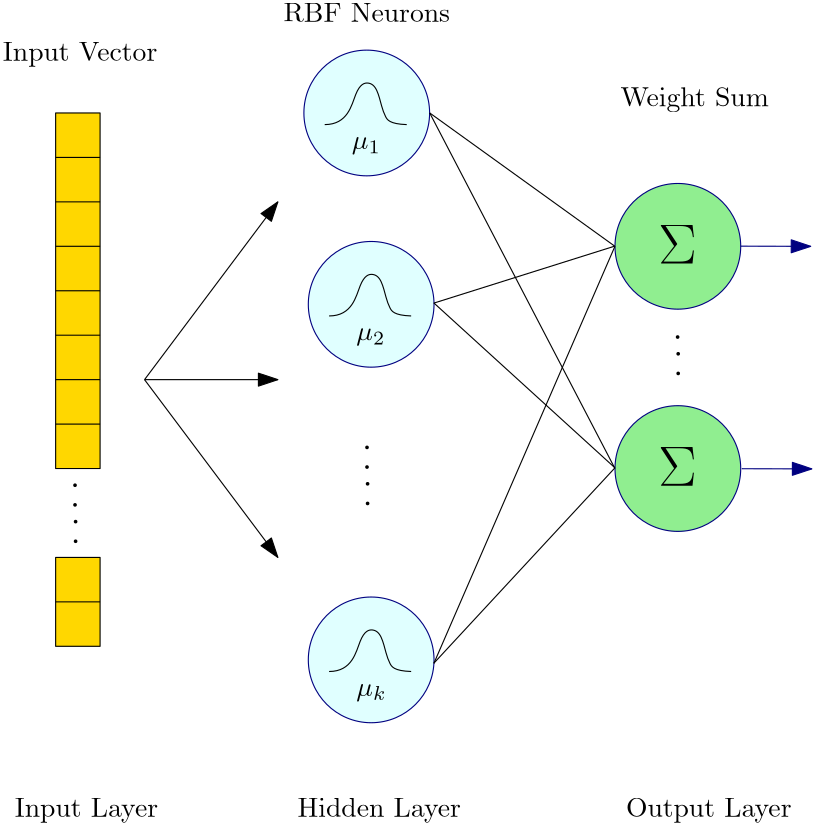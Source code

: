 <?xml version="1.0"?>
<!DOCTYPE ipe SYSTEM "ipe.dtd">
<ipe version="70218" creator="Ipe 7.2.26">
<info created="D:20230408084302" modified="D:20230408104047"/>
<ipestyle name="basic">
<symbol name="arrow/arc(spx)">
<path stroke="sym-stroke" fill="sym-stroke" pen="sym-pen">
0 0 m
-1 0.333 l
-1 -0.333 l
h
</path>
</symbol>
<symbol name="arrow/farc(spx)">
<path stroke="sym-stroke" fill="white" pen="sym-pen">
0 0 m
-1 0.333 l
-1 -0.333 l
h
</path>
</symbol>
<symbol name="arrow/ptarc(spx)">
<path stroke="sym-stroke" fill="sym-stroke" pen="sym-pen">
0 0 m
-1 0.333 l
-0.8 0 l
-1 -0.333 l
h
</path>
</symbol>
<symbol name="arrow/fptarc(spx)">
<path stroke="sym-stroke" fill="white" pen="sym-pen">
0 0 m
-1 0.333 l
-0.8 0 l
-1 -0.333 l
h
</path>
</symbol>
<symbol name="mark/circle(sx)" transformations="translations">
<path fill="sym-stroke">
0.6 0 0 0.6 0 0 e
0.4 0 0 0.4 0 0 e
</path>
</symbol>
<symbol name="mark/disk(sx)" transformations="translations">
<path fill="sym-stroke">
0.6 0 0 0.6 0 0 e
</path>
</symbol>
<symbol name="mark/fdisk(sfx)" transformations="translations">
<group>
<path fill="sym-fill">
0.5 0 0 0.5 0 0 e
</path>
<path fill="sym-stroke" fillrule="eofill">
0.6 0 0 0.6 0 0 e
0.4 0 0 0.4 0 0 e
</path>
</group>
</symbol>
<symbol name="mark/box(sx)" transformations="translations">
<path fill="sym-stroke" fillrule="eofill">
-0.6 -0.6 m
0.6 -0.6 l
0.6 0.6 l
-0.6 0.6 l
h
-0.4 -0.4 m
0.4 -0.4 l
0.4 0.4 l
-0.4 0.4 l
h
</path>
</symbol>
<symbol name="mark/square(sx)" transformations="translations">
<path fill="sym-stroke">
-0.6 -0.6 m
0.6 -0.6 l
0.6 0.6 l
-0.6 0.6 l
h
</path>
</symbol>
<symbol name="mark/fsquare(sfx)" transformations="translations">
<group>
<path fill="sym-fill">
-0.5 -0.5 m
0.5 -0.5 l
0.5 0.5 l
-0.5 0.5 l
h
</path>
<path fill="sym-stroke" fillrule="eofill">
-0.6 -0.6 m
0.6 -0.6 l
0.6 0.6 l
-0.6 0.6 l
h
-0.4 -0.4 m
0.4 -0.4 l
0.4 0.4 l
-0.4 0.4 l
h
</path>
</group>
</symbol>
<symbol name="mark/cross(sx)" transformations="translations">
<group>
<path fill="sym-stroke">
-0.43 -0.57 m
0.57 0.43 l
0.43 0.57 l
-0.57 -0.43 l
h
</path>
<path fill="sym-stroke">
-0.43 0.57 m
0.57 -0.43 l
0.43 -0.57 l
-0.57 0.43 l
h
</path>
</group>
</symbol>
<symbol name="arrow/fnormal(spx)">
<path stroke="sym-stroke" fill="white" pen="sym-pen">
0 0 m
-1 0.333 l
-1 -0.333 l
h
</path>
</symbol>
<symbol name="arrow/pointed(spx)">
<path stroke="sym-stroke" fill="sym-stroke" pen="sym-pen">
0 0 m
-1 0.333 l
-0.8 0 l
-1 -0.333 l
h
</path>
</symbol>
<symbol name="arrow/fpointed(spx)">
<path stroke="sym-stroke" fill="white" pen="sym-pen">
0 0 m
-1 0.333 l
-0.8 0 l
-1 -0.333 l
h
</path>
</symbol>
<symbol name="arrow/linear(spx)">
<path stroke="sym-stroke" pen="sym-pen">
-1 0.333 m
0 0 l
-1 -0.333 l
</path>
</symbol>
<symbol name="arrow/fdouble(spx)">
<path stroke="sym-stroke" fill="white" pen="sym-pen">
0 0 m
-1 0.333 l
-1 -0.333 l
h
-1 0 m
-2 0.333 l
-2 -0.333 l
h
</path>
</symbol>
<symbol name="arrow/double(spx)">
<path stroke="sym-stroke" fill="sym-stroke" pen="sym-pen">
0 0 m
-1 0.333 l
-1 -0.333 l
h
-1 0 m
-2 0.333 l
-2 -0.333 l
h
</path>
</symbol>
<symbol name="arrow/mid-normal(spx)">
<path stroke="sym-stroke" fill="sym-stroke" pen="sym-pen">
0.5 0 m
-0.5 0.333 l
-0.5 -0.333 l
h
</path>
</symbol>
<symbol name="arrow/mid-fnormal(spx)">
<path stroke="sym-stroke" fill="white" pen="sym-pen">
0.5 0 m
-0.5 0.333 l
-0.5 -0.333 l
h
</path>
</symbol>
<symbol name="arrow/mid-pointed(spx)">
<path stroke="sym-stroke" fill="sym-stroke" pen="sym-pen">
0.5 0 m
-0.5 0.333 l
-0.3 0 l
-0.5 -0.333 l
h
</path>
</symbol>
<symbol name="arrow/mid-fpointed(spx)">
<path stroke="sym-stroke" fill="white" pen="sym-pen">
0.5 0 m
-0.5 0.333 l
-0.3 0 l
-0.5 -0.333 l
h
</path>
</symbol>
<symbol name="arrow/mid-double(spx)">
<path stroke="sym-stroke" fill="sym-stroke" pen="sym-pen">
1 0 m
0 0.333 l
0 -0.333 l
h
0 0 m
-1 0.333 l
-1 -0.333 l
h
</path>
</symbol>
<symbol name="arrow/mid-fdouble(spx)">
<path stroke="sym-stroke" fill="white" pen="sym-pen">
1 0 m
0 0.333 l
0 -0.333 l
h
0 0 m
-1 0.333 l
-1 -0.333 l
h
</path>
</symbol>
<anglesize name="22.5 deg" value="22.5"/>
<anglesize name="30 deg" value="30"/>
<anglesize name="45 deg" value="45"/>
<anglesize name="60 deg" value="60"/>
<anglesize name="90 deg" value="90"/>
<arrowsize name="large" value="10"/>
<arrowsize name="small" value="5"/>
<arrowsize name="tiny" value="3"/>
<color name="blue" value="0 0 1"/>
<color name="brown" value="0.647 0.165 0.165"/>
<color name="darkblue" value="0 0 0.545"/>
<color name="darkcyan" value="0 0.545 0.545"/>
<color name="darkgray" value="0.663"/>
<color name="darkgreen" value="0 0.392 0"/>
<color name="darkmagenta" value="0.545 0 0.545"/>
<color name="darkorange" value="1 0.549 0"/>
<color name="darkred" value="0.545 0 0"/>
<color name="gold" value="1 0.843 0"/>
<color name="gray" value="0.745"/>
<color name="green" value="0 1 0"/>
<color name="lightblue" value="0.678 0.847 0.902"/>
<color name="lightcyan" value="0.878 1 1"/>
<color name="lightgray" value="0.827"/>
<color name="lightgreen" value="0.565 0.933 0.565"/>
<color name="lightyellow" value="1 1 0.878"/>
<color name="navy" value="0 0 0.502"/>
<color name="orange" value="1 0.647 0"/>
<color name="pink" value="1 0.753 0.796"/>
<color name="purple" value="0.627 0.125 0.941"/>
<color name="red" value="1 0 0"/>
<color name="seagreen" value="0.18 0.545 0.341"/>
<color name="turquoise" value="0.251 0.878 0.816"/>
<color name="violet" value="0.933 0.51 0.933"/>
<color name="yellow" value="1 1 0"/>
<dashstyle name="dash dot dotted" value="[4 2 1 2 1 2] 0"/>
<dashstyle name="dash dotted" value="[4 2 1 2] 0"/>
<dashstyle name="dashed" value="[4] 0"/>
<dashstyle name="dotted" value="[1 3] 0"/>
<gridsize name="10 pts (~3.5 mm)" value="10"/>
<gridsize name="14 pts (~5 mm)" value="14"/>
<gridsize name="16 pts (~6 mm)" value="16"/>
<gridsize name="20 pts (~7 mm)" value="20"/>
<gridsize name="28 pts (~10 mm)" value="28"/>
<gridsize name="32 pts (~12 mm)" value="32"/>
<gridsize name="4 pts" value="4"/>
<gridsize name="56 pts (~20 mm)" value="56"/>
<gridsize name="8 pts (~3 mm)" value="8"/>
<opacity name="10%" value="0.1"/>
<opacity name="30%" value="0.3"/>
<opacity name="50%" value="0.5"/>
<opacity name="75%" value="0.75"/>
<pen name="fat" value="1.2"/>
<pen name="heavier" value="0.8"/>
<pen name="ultrafat" value="2"/>
<symbolsize name="large" value="5"/>
<symbolsize name="small" value="2"/>
<symbolsize name="tiny" value="1.1"/>
<textsize name="Huge" value="\Huge"/>
<textsize name="LARGE" value="\LARGE"/>
<textsize name="Large" value="\Large"/>
<textsize name="footnote" value="\footnotesize"/>
<textsize name="huge" value="\huge"/>
<textsize name="large" value="\large"/>
<textsize name="script" value="\scriptsize"/>
<textsize name="small" value="\small"/>
<textsize name="tiny" value="\tiny"/>
<textstyle name="center" begin="\begin{center}" end="\end{center}"/>
<textstyle name="item" begin="\begin{itemize}\item{}" end="\end{itemize}"/>
<textstyle name="itemize" begin="\begin{itemize}" end="\end{itemize}"/>
<tiling name="falling" angle="-60" step="4" width="1"/>
<tiling name="rising" angle="30" step="4" width="1"/>
</ipestyle>
<page>
<layer name="alpha"/>
<view layers="alpha" active="alpha"/>
<path layer="alpha" stroke="black" fill="gold">
176 768 m
176 640 l
192 640 l
192 768 l
h
</path>
<path stroke="black" fill="gold">
176 608 m
176 576 l
192 576 l
192 608 l
h
</path>
<use name="mark/disk(sx)" pos="182.979 633.993" size="tiny" stroke="black"/>
<use name="mark/disk(sx)" pos="182.979 626.921" size="tiny" stroke="black"/>
<use name="mark/disk(sx)" pos="183.187 620.889" size="tiny" stroke="black"/>
<use name="mark/disk(sx)" pos="183.187 613.817" size="tiny" stroke="black"/>
<path stroke="black">
176 752 m
192 752 l
</path>
<path stroke="black">
176 736 m
192 736 l
</path>
<path stroke="black">
176 720 m
192 720 l
</path>
<path stroke="black">
176 704 m
192 704 l
</path>
<path stroke="black">
176 688 m
192 688 l
</path>
<path stroke="black">
176 672 m
192 672 l
</path>
<path stroke="black">
176 656 m
192 656 l
</path>
<path stroke="black" fill="gold">
176 592 m
192 592 l
</path>
<path matrix="1 0 0 1 64 -16" stroke="navy" fill="lightcyan">
22.6274 0 0 22.6274 224 784 e
</path>
<path matrix="1 0 0 1 176 -64" stroke="navy" fill="lightgreen">
22.6274 0 0 22.6274 224 784 e
</path>
<path matrix="1 0 0 1 208.831 251.263" stroke="black">
64.027 512.553 m
72.3469 512.553
75.0509 526.697
80.0429 528.153
82.9549 525.657
84.6189 518.585
85.6589 515.881
87.3229 512.761
93.5628 512.553 c
</path>
<text matrix="1 0 0 1 49.9197 -17.6799" transformations="translations" pos="232.714 772.708" stroke="black" type="label" width="10.472" height="4.297" depth="1.93" valign="baseline">$\mu_1$</text>
<path matrix="1 0 0 1 65.59 -84.884" stroke="navy" fill="lightcyan">
22.6274 0 0 22.6274 224 784 e
</path>
<path matrix="1 0 0 1 210.421 182.379" stroke="black">
64.027 512.553 m
72.3469 512.553
75.0509 526.697
80.0429 528.153
82.9549 525.657
84.6189 518.585
85.6589 515.881
87.3229 512.761
93.5628 512.553 c
</path>
<text matrix="1 0 0 1 51.5097 -86.5639" transformations="translations" pos="232.714 772.708" stroke="black" type="label" width="10.472" height="4.297" depth="1.93" valign="baseline" style="math">\mu_2</text>
<path matrix="1 0 0 1 65.59 -212.884" stroke="navy" fill="lightcyan">
22.6274 0 0 22.6274 224 784 e
</path>
<path matrix="1 0 0 1 210.421 54.379" stroke="black">
64.027 512.553 m
72.3469 512.553
75.0509 526.697
80.0429 528.153
82.9549 525.657
84.6189 518.585
85.6589 515.881
87.3229 512.761
93.5628 512.553 c
</path>
<text matrix="1 0 0 1 51.5097 -214.564" transformations="translations" pos="232.714 772.708" stroke="black" type="label" width="10.905" height="4.297" depth="1.93" valign="baseline" style="math">\mu_k</text>
<text matrix="1 0 0 1 280.917 -54.2151" transformations="translations" pos="112 768" stroke="black" type="label" width="13.794" height="14.116" depth="0" valign="baseline" size="huge">$\Sigma$</text>
<path matrix="1 0 0 1 176 -144" stroke="navy" fill="lightgreen">
22.6274 0 0 22.6274 224 784 e
</path>
<text matrix="1 0 0 1 280.917 -134.215" transformations="translations" pos="112 768" stroke="black" type="label" width="13.794" height="14.116" depth="0" valign="baseline" size="huge" style="math">\Sigma</text>
<use matrix="1 0 0 1 216.935 60.4191" name="mark/disk(sx)" pos="182.979 626.921" size="tiny" stroke="black"/>
<use matrix="1 0 0 1 216.935 60.4191" name="mark/disk(sx)" pos="183.187 620.889" size="tiny" stroke="black"/>
<use matrix="1 0 0 1 216.935 60.4191" name="mark/disk(sx)" pos="183.187 613.817" size="tiny" stroke="black"/>
<use matrix="1 0 0 1 105.117 13.6148" name="mark/disk(sx)" pos="182.979 633.993" size="tiny" stroke="black"/>
<use matrix="1 0 0 1 105.117 13.6148" name="mark/disk(sx)" pos="182.979 626.921" size="tiny" stroke="black"/>
<use matrix="1 0 0 1 105.117 13.6148" name="mark/disk(sx)" pos="183.187 620.889" size="tiny" stroke="black"/>
<use matrix="1 0 0 1 105.117 13.6148" name="mark/disk(sx)" pos="183.187 613.817" size="tiny" stroke="black"/>
<path stroke="black" arrow="normal/normal">
208 672 m
256 736 l
</path>
<path stroke="black" arrow="normal/normal">
208 672 m
256 672 l
</path>
<path stroke="black" arrow="normal/normal">
208 672 m
256 608 l
</path>
<path stroke="black">
310.656 768.016 m
377.254 720.06 l
</path>
<path stroke="black">
310.662 768.016 m
377.338 640.036 l
</path>
<path stroke="black">
312.119 699.549 m
377.358 720.099 l
</path>
<path stroke="black">
312.179 699.593 m
377.354 640.243 l
</path>
<path stroke="black">
312.152 569.83 m
377.362 720.044 l
</path>
<path stroke="black">
312.151 569.909 m
377.34 640.248 l
</path>
<path stroke="navy" arrow="normal/normal">
422.596 720.052 m
447.823 719.993 l
</path>
<path matrix="1 0 0 1 0.4105 -80.1162" stroke="navy" arrow="normal/normal">
422.596 720.052 m
447.823 719.993 l
</path>
<text matrix="1 0 0 1 -19.1155 -10.1429" transformations="translations" pos="180.378 524.763" stroke="black" type="label" width="51.64" height="6.815" depth="1.93" valign="baseline">Input Layer</text>
<text matrix="1 0 0 1 -34.33 -12.4836" transformations="translations" pos="297.412 527.104" stroke="black" type="label" width="58.835" height="6.926" depth="1.93" valign="baseline">Hidden Layer</text>
<text matrix="1 0 0 1 -38.6212 -15.6045" transformations="translations" pos="419.908 530.224" stroke="black" type="label" width="59.665" height="6.815" depth="1.93" valign="baseline">Output Layer</text>
<text matrix="1 0 0 1 -17.5551 -9.75283" transformations="translations" pos="174.526 796.574" stroke="black" type="label" width="55.653" height="6.815" depth="1.93" valign="baseline">Input Vector</text>
<text matrix="1 0 0 1 -33.9398 -7.41215" transformations="translations" pos="291.95 808.278" stroke="black" type="label" width="59.997" height="6.808" depth="0" valign="baseline">RBF Neurons</text>
<text matrix="1 0 0 1 -22.2365 -3.12091" transformations="translations" pos="401.572 773.558" stroke="black" type="label" width="53.411" height="6.926" depth="1.93" valign="baseline">Weight Sum</text>
</page>
</ipe>
